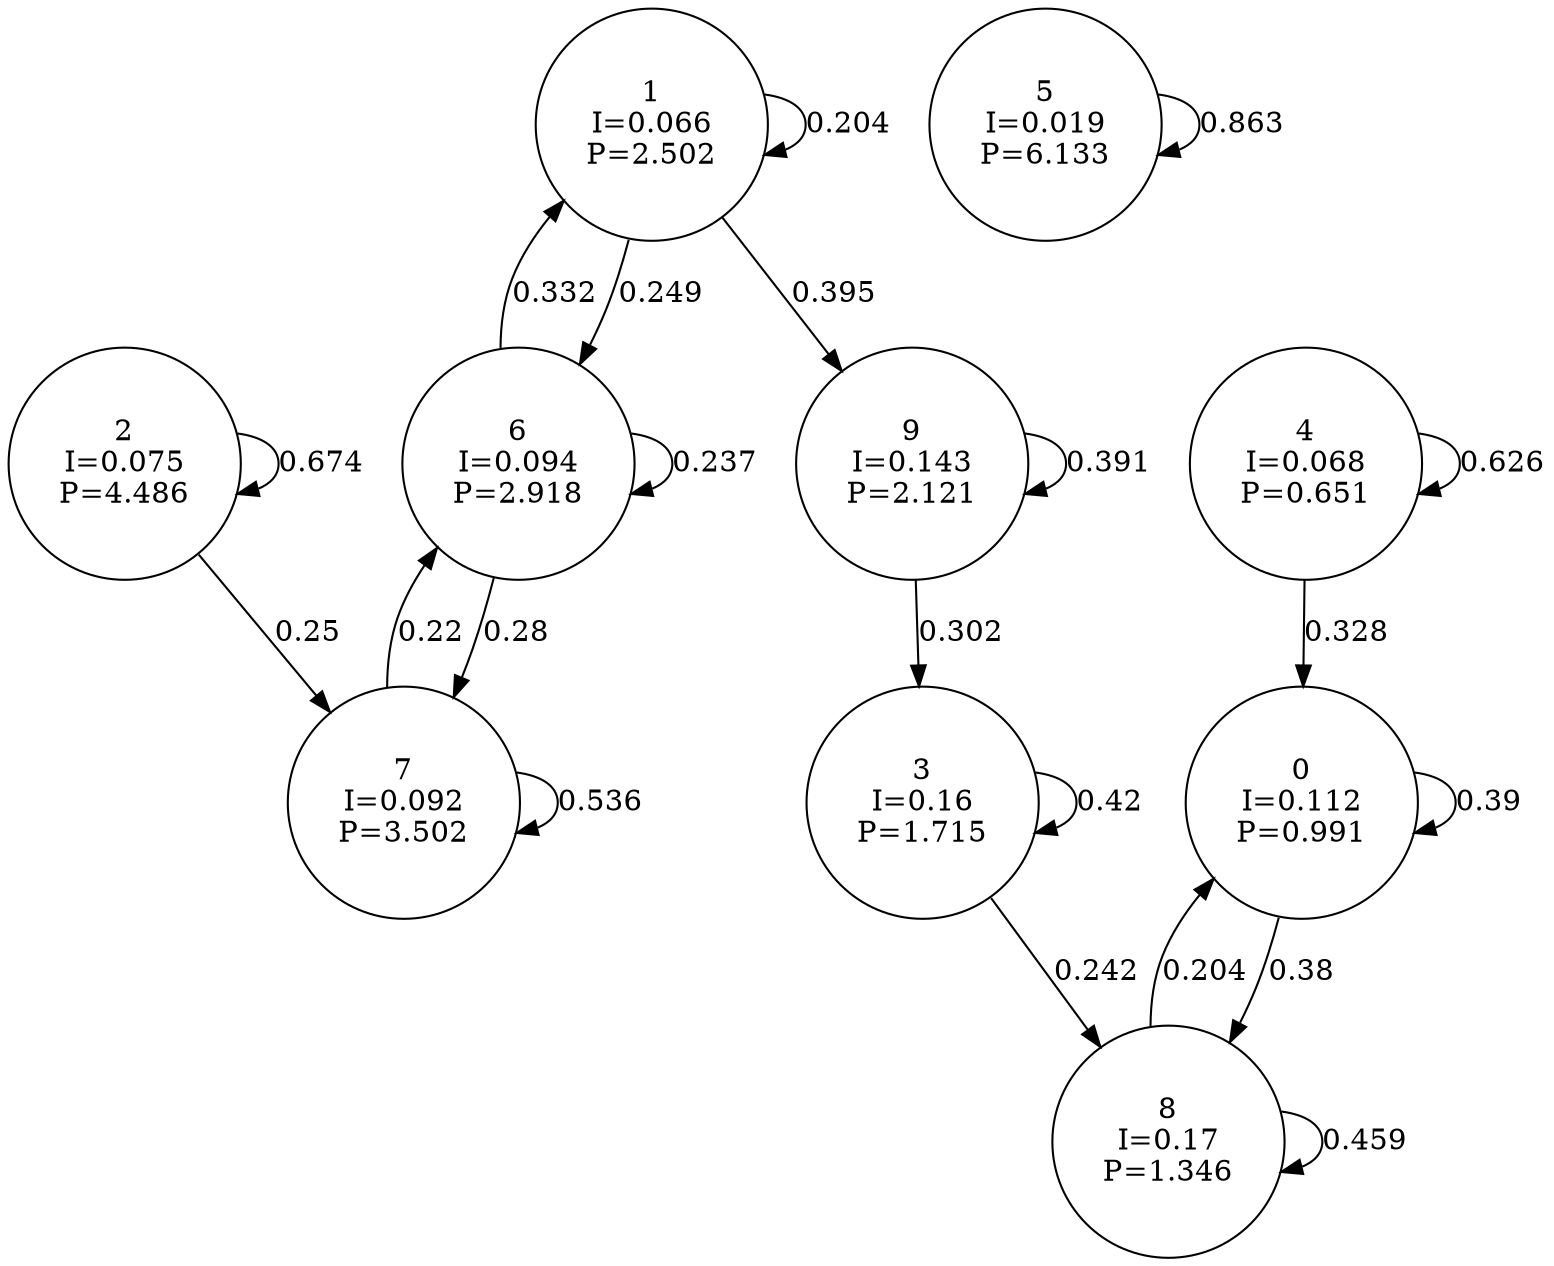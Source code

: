 digraph a {
0 [shape=circle, label="0\nI=0.112\nP=0.991"];
	0 -> 0 [label="0.39"];
	0 -> 8 [label="0.38"];
1 [shape=circle, label="1\nI=0.066\nP=2.502"];
	1 -> 1 [label="0.204"];
	1 -> 6 [label="0.249"];
	1 -> 9 [label="0.395"];
2 [shape=circle, label="2\nI=0.075\nP=4.486"];
	2 -> 2 [label="0.674"];
	2 -> 7 [label="0.25"];
3 [shape=circle, label="3\nI=0.16\nP=1.715"];
	3 -> 3 [label="0.42"];
	3 -> 8 [label="0.242"];
4 [shape=circle, label="4\nI=0.068\nP=0.651"];
	4 -> 0 [label="0.328"];
	4 -> 4 [label="0.626"];
5 [shape=circle, label="5\nI=0.019\nP=6.133"];
	5 -> 5 [label="0.863"];
6 [shape=circle, label="6\nI=0.094\nP=2.918"];
	6 -> 1 [label="0.332"];
	6 -> 6 [label="0.237"];
	6 -> 7 [label="0.28"];
7 [shape=circle, label="7\nI=0.092\nP=3.502"];
	7 -> 6 [label="0.22"];
	7 -> 7 [label="0.536"];
8 [shape=circle, label="8\nI=0.17\nP=1.346"];
	8 -> 0 [label="0.204"];
	8 -> 8 [label="0.459"];
9 [shape=circle, label="9\nI=0.143\nP=2.121"];
	9 -> 3 [label="0.302"];
	9 -> 9 [label="0.391"];
}